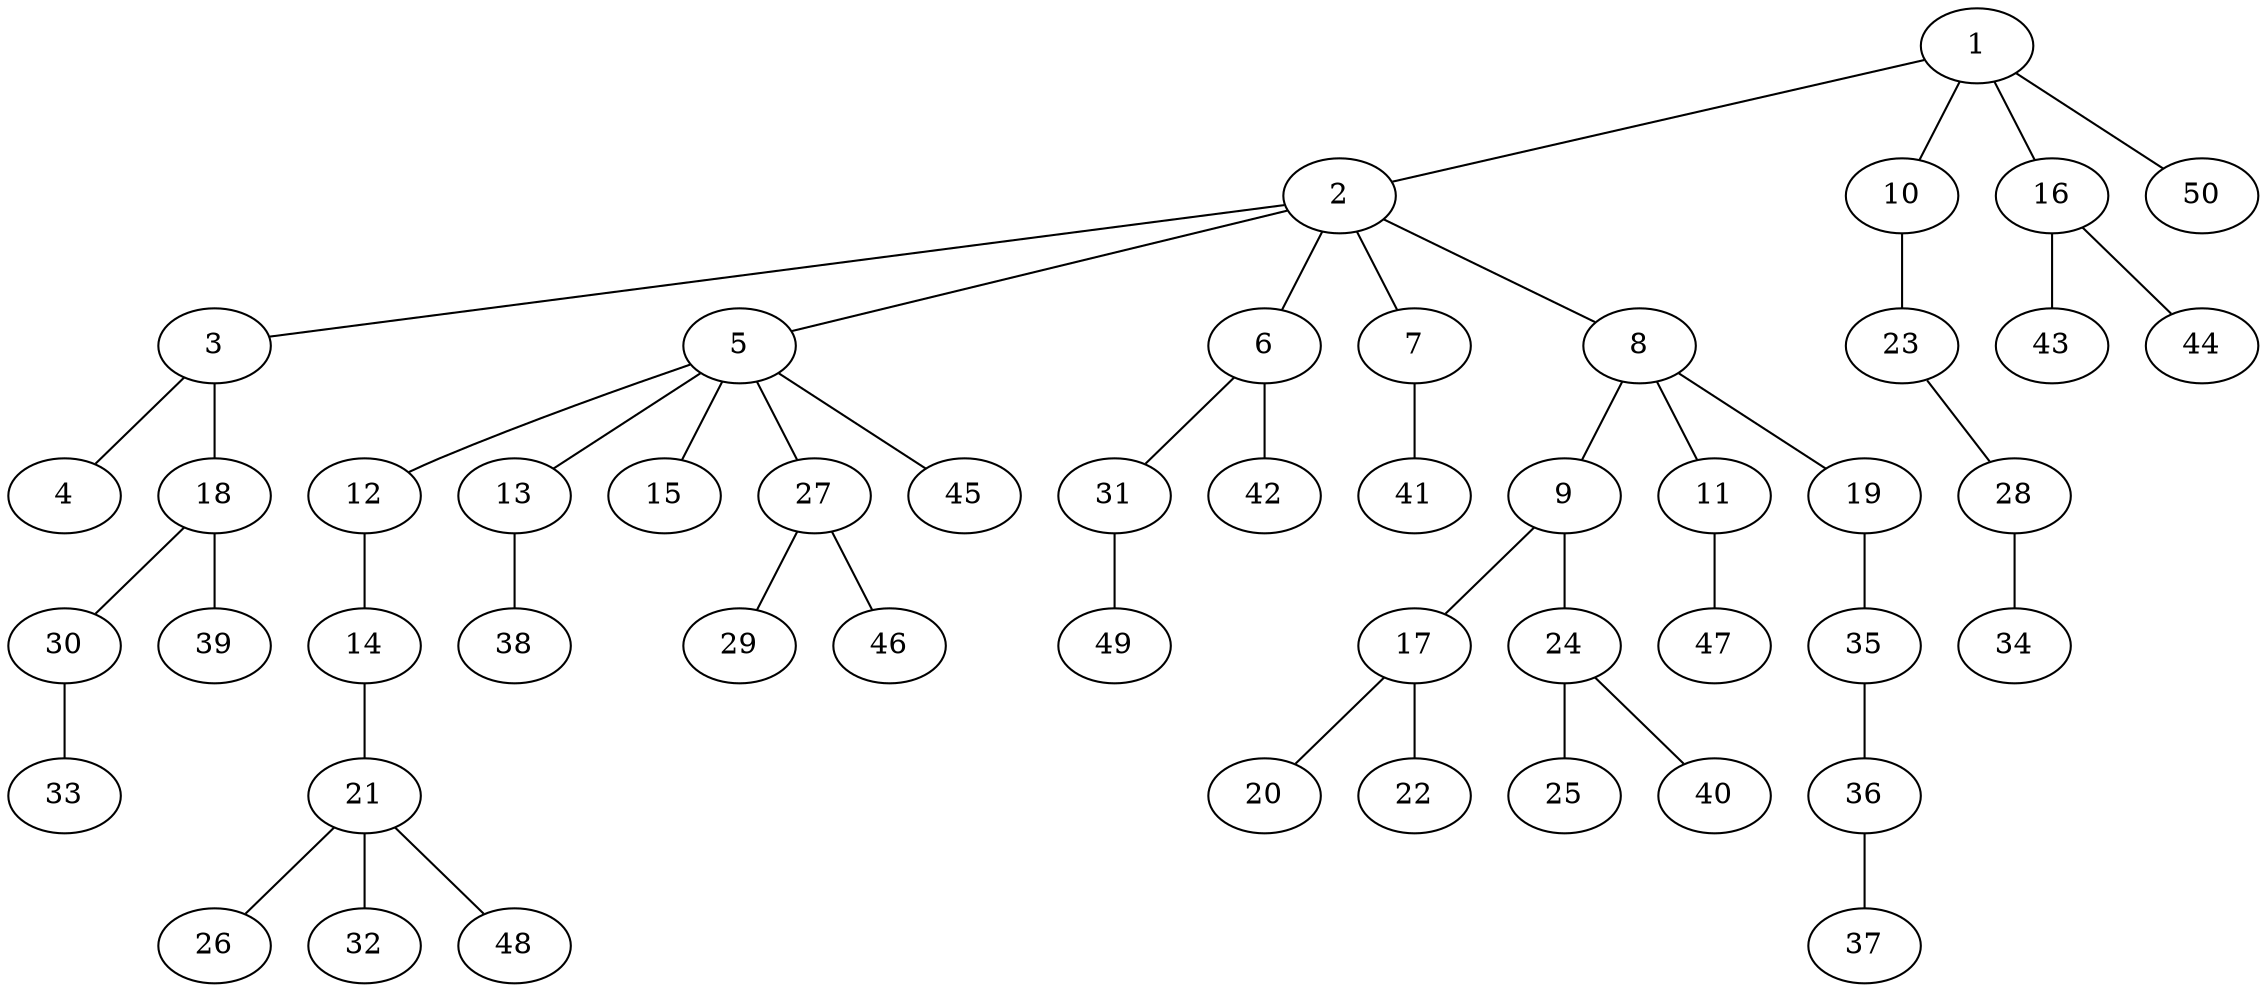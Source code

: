 graph graphname {1--2
1--10
1--16
1--50
2--3
2--5
2--6
2--7
2--8
3--4
3--18
5--12
5--13
5--15
5--27
5--45
6--31
6--42
7--41
8--9
8--11
8--19
9--17
9--24
10--23
11--47
12--14
13--38
14--21
16--43
16--44
17--20
17--22
18--30
18--39
19--35
21--26
21--32
21--48
23--28
24--25
24--40
27--29
27--46
28--34
30--33
31--49
35--36
36--37
}